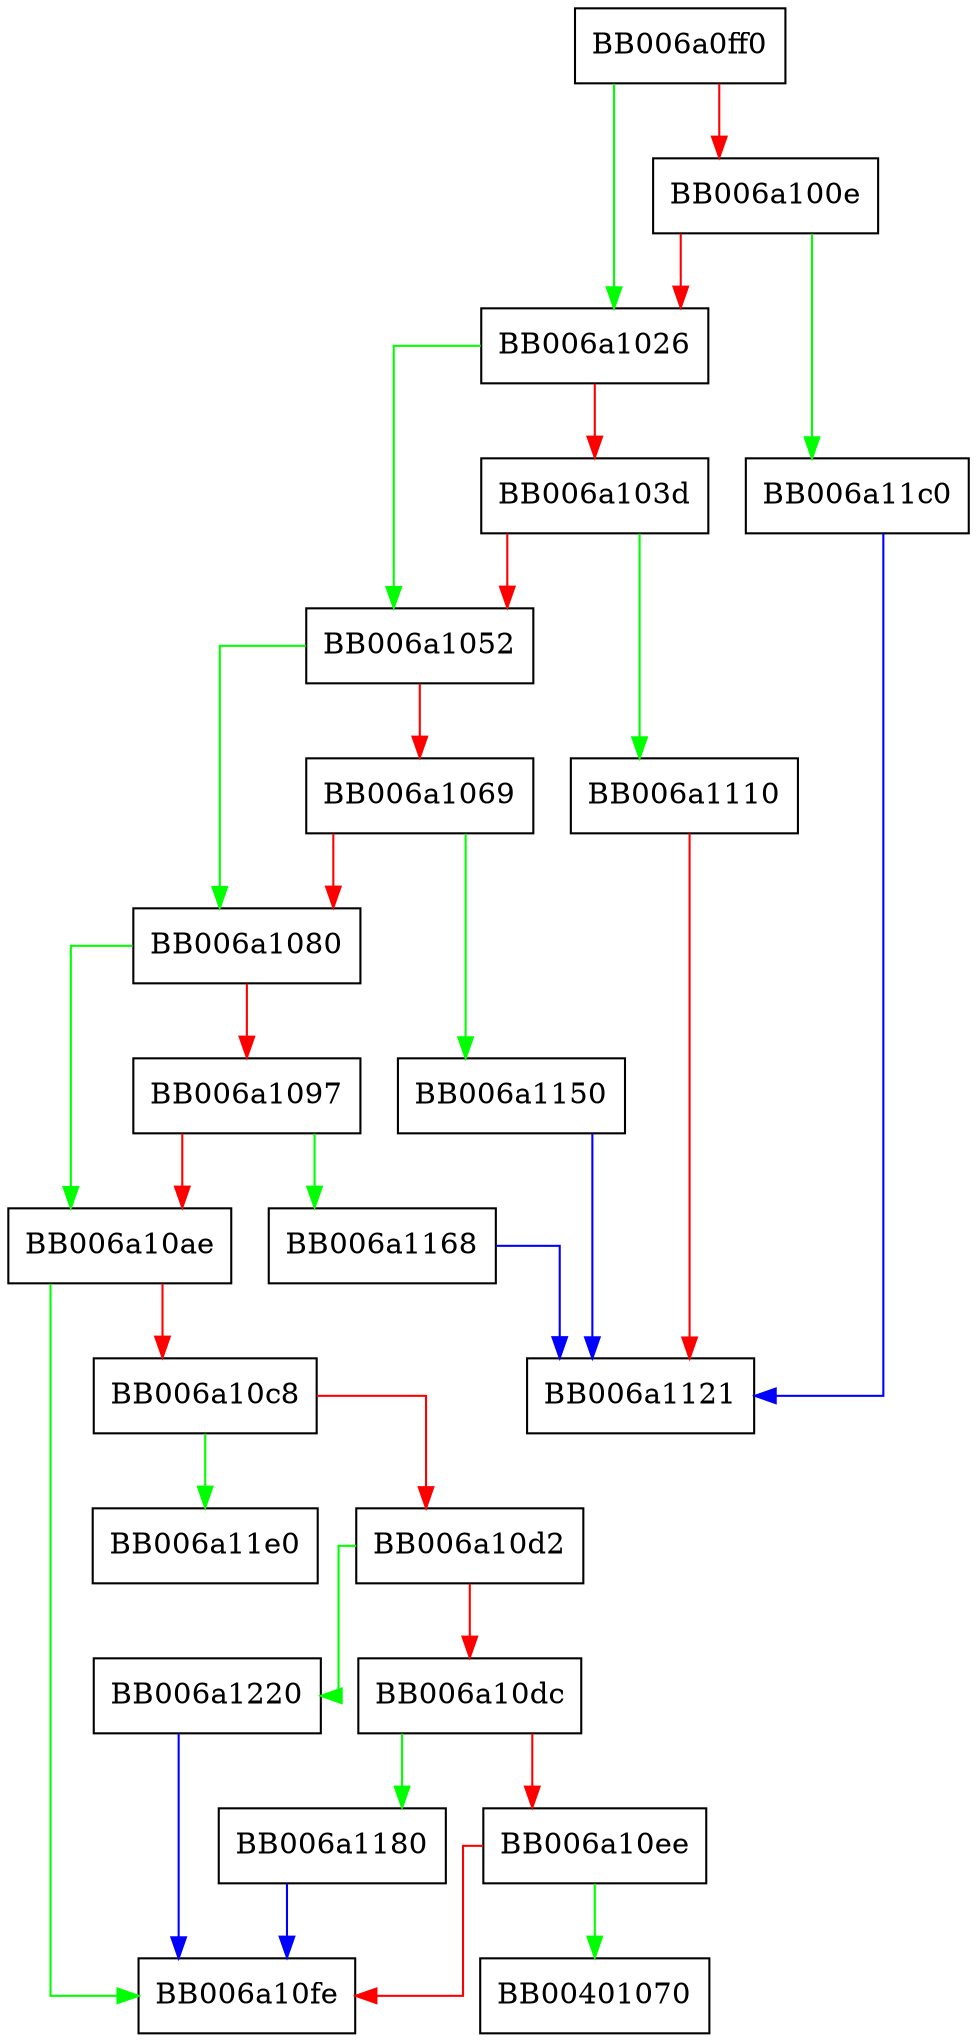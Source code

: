 digraph chacha20_poly1305_get_ctx_params {
  node [shape="box"];
  graph [splines=ortho];
  BB006a0ff0 -> BB006a1026 [color="green"];
  BB006a0ff0 -> BB006a100e [color="red"];
  BB006a100e -> BB006a11c0 [color="green"];
  BB006a100e -> BB006a1026 [color="red"];
  BB006a1026 -> BB006a1052 [color="green"];
  BB006a1026 -> BB006a103d [color="red"];
  BB006a103d -> BB006a1110 [color="green"];
  BB006a103d -> BB006a1052 [color="red"];
  BB006a1052 -> BB006a1080 [color="green"];
  BB006a1052 -> BB006a1069 [color="red"];
  BB006a1069 -> BB006a1150 [color="green"];
  BB006a1069 -> BB006a1080 [color="red"];
  BB006a1080 -> BB006a10ae [color="green"];
  BB006a1080 -> BB006a1097 [color="red"];
  BB006a1097 -> BB006a1168 [color="green"];
  BB006a1097 -> BB006a10ae [color="red"];
  BB006a10ae -> BB006a10fe [color="green"];
  BB006a10ae -> BB006a10c8 [color="red"];
  BB006a10c8 -> BB006a11e0 [color="green"];
  BB006a10c8 -> BB006a10d2 [color="red"];
  BB006a10d2 -> BB006a1220 [color="green"];
  BB006a10d2 -> BB006a10dc [color="red"];
  BB006a10dc -> BB006a1180 [color="green"];
  BB006a10dc -> BB006a10ee [color="red"];
  BB006a10ee -> BB00401070 [color="green"];
  BB006a10ee -> BB006a10fe [color="red"];
  BB006a1110 -> BB006a1121 [color="red"];
  BB006a1150 -> BB006a1121 [color="blue"];
  BB006a1168 -> BB006a1121 [color="blue"];
  BB006a1180 -> BB006a10fe [color="blue"];
  BB006a11c0 -> BB006a1121 [color="blue"];
  BB006a1220 -> BB006a10fe [color="blue"];
}